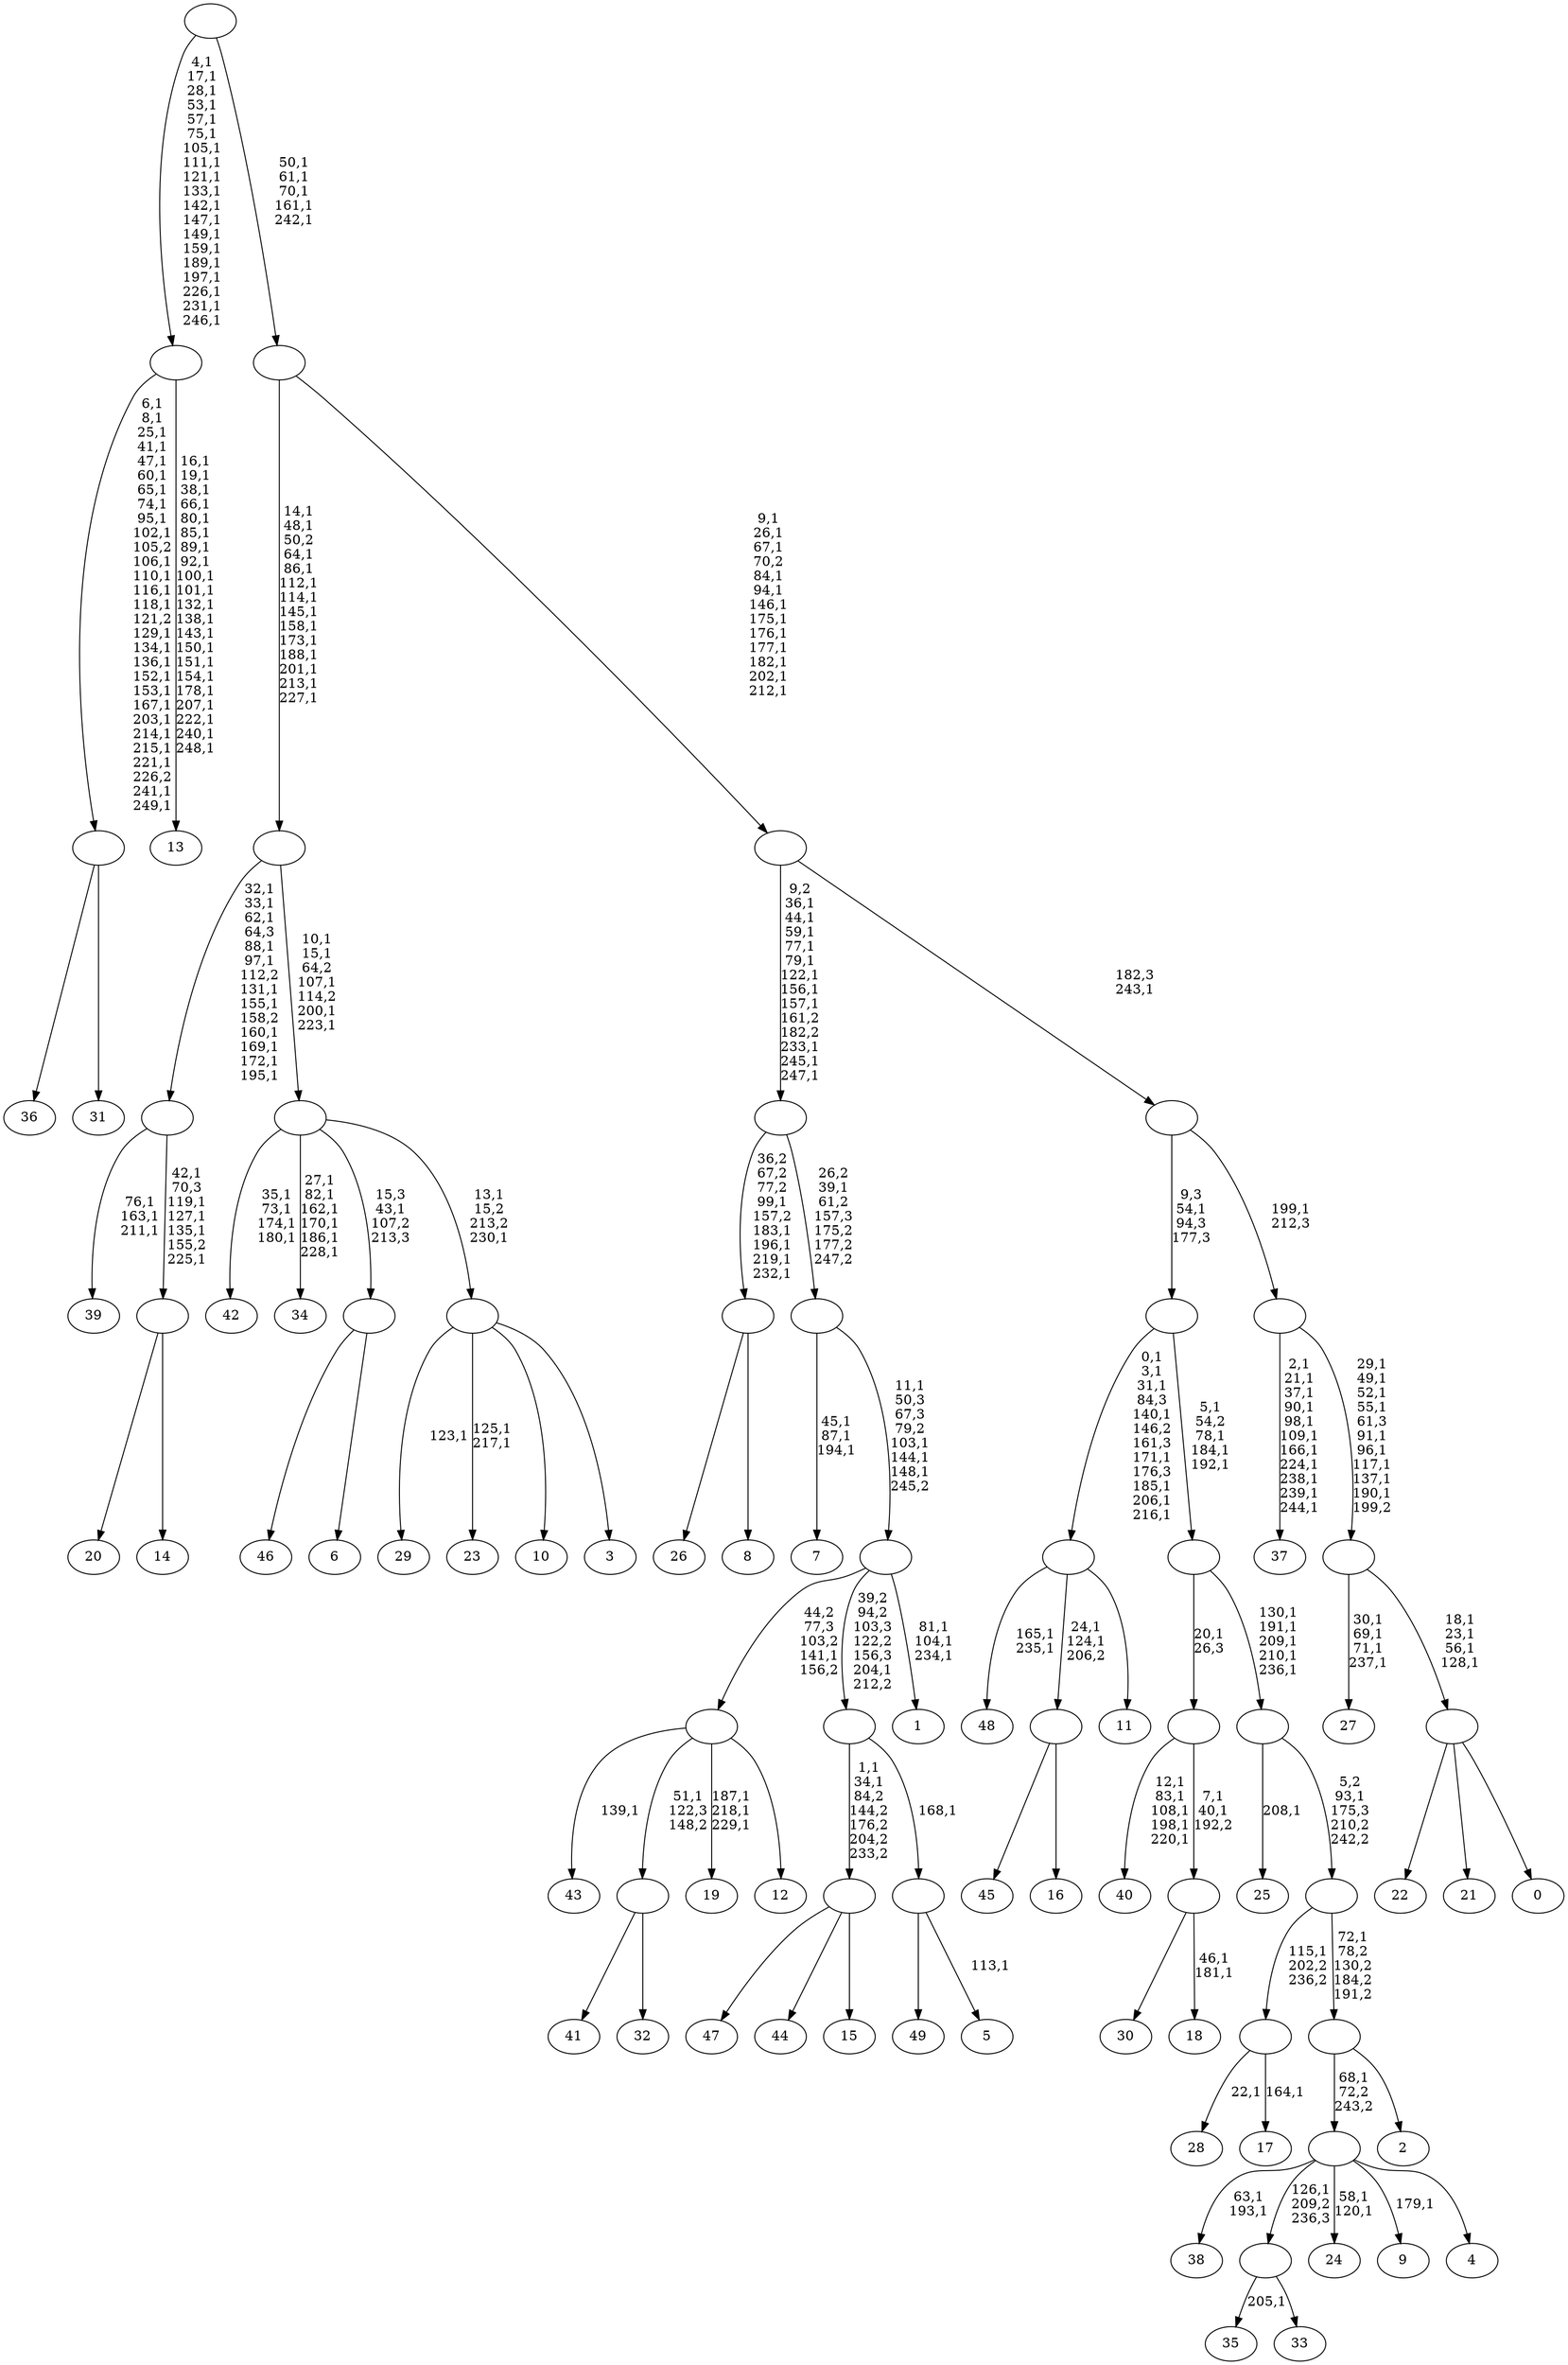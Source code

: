 digraph T {
	300 [label="49"]
	299 [label="48"]
	296 [label="47"]
	295 [label="46"]
	294 [label="45"]
	293 [label="44"]
	292 [label="43"]
	290 [label="42"]
	285 [label="41"]
	284 [label="40"]
	278 [label="39"]
	274 [label="38"]
	271 [label="37"]
	259 [label="36"]
	258 [label="35"]
	256 [label="34"]
	249 [label="33"]
	248 [label=""]
	247 [label="32"]
	246 [label=""]
	245 [label="31"]
	244 [label=""]
	218 [label="30"]
	217 [label="29"]
	215 [label="28"]
	213 [label="27"]
	208 [label="26"]
	207 [label="25"]
	205 [label="24"]
	202 [label="23"]
	199 [label="22"]
	198 [label="21"]
	197 [label="20"]
	196 [label="19"]
	192 [label="18"]
	189 [label=""]
	187 [label=""]
	186 [label="17"]
	184 [label=""]
	183 [label="16"]
	182 [label=""]
	180 [label="15"]
	179 [label=""]
	177 [label="14"]
	176 [label=""]
	171 [label=""]
	160 [label="13"]
	138 [label=""]
	119 [label="12"]
	118 [label=""]
	117 [label="11"]
	116 [label=""]
	108 [label="10"]
	107 [label="9"]
	105 [label="8"]
	104 [label=""]
	99 [label="7"]
	95 [label="6"]
	94 [label=""]
	93 [label="5"]
	91 [label=""]
	90 [label=""]
	89 [label="4"]
	88 [label=""]
	87 [label="3"]
	86 [label=""]
	84 [label=""]
	79 [label=""]
	66 [label="2"]
	65 [label=""]
	64 [label=""]
	63 [label=""]
	58 [label=""]
	54 [label=""]
	53 [label="1"]
	49 [label=""]
	45 [label=""]
	44 [label=""]
	33 [label="0"]
	32 [label=""]
	28 [label=""]
	19 [label=""]
	18 [label=""]
	17 [label=""]
	5 [label=""]
	0 [label=""]
	248 -> 258 [label="205,1"]
	248 -> 249 [label=""]
	246 -> 285 [label=""]
	246 -> 247 [label=""]
	244 -> 259 [label=""]
	244 -> 245 [label=""]
	189 -> 192 [label="46,1\n181,1"]
	189 -> 218 [label=""]
	187 -> 189 [label="7,1\n40,1\n192,2"]
	187 -> 284 [label="12,1\n83,1\n108,1\n198,1\n220,1"]
	184 -> 186 [label="164,1"]
	184 -> 215 [label="22,1"]
	182 -> 294 [label=""]
	182 -> 183 [label=""]
	179 -> 296 [label=""]
	179 -> 293 [label=""]
	179 -> 180 [label=""]
	176 -> 197 [label=""]
	176 -> 177 [label=""]
	171 -> 176 [label="42,1\n70,3\n119,1\n127,1\n135,1\n155,2\n225,1"]
	171 -> 278 [label="76,1\n163,1\n211,1"]
	138 -> 160 [label="16,1\n19,1\n38,1\n66,1\n80,1\n85,1\n89,1\n92,1\n100,1\n101,1\n132,1\n138,1\n143,1\n150,1\n151,1\n154,1\n178,1\n207,1\n222,1\n240,1\n248,1"]
	138 -> 244 [label="6,1\n8,1\n25,1\n41,1\n47,1\n60,1\n65,1\n74,1\n95,1\n102,1\n105,2\n106,1\n110,1\n116,1\n118,1\n121,2\n129,1\n134,1\n136,1\n152,1\n153,1\n167,1\n203,1\n214,1\n215,1\n221,1\n226,2\n241,1\n249,1"]
	118 -> 196 [label="187,1\n218,1\n229,1"]
	118 -> 292 [label="139,1"]
	118 -> 246 [label="51,1\n122,3\n148,2"]
	118 -> 119 [label=""]
	116 -> 182 [label="24,1\n124,1\n206,2"]
	116 -> 299 [label="165,1\n235,1"]
	116 -> 117 [label=""]
	104 -> 208 [label=""]
	104 -> 105 [label=""]
	94 -> 295 [label=""]
	94 -> 95 [label=""]
	91 -> 93 [label="113,1"]
	91 -> 300 [label=""]
	90 -> 179 [label="1,1\n34,1\n84,2\n144,2\n176,2\n204,2\n233,2"]
	90 -> 91 [label="168,1"]
	88 -> 107 [label="179,1"]
	88 -> 205 [label="58,1\n120,1"]
	88 -> 274 [label="63,1\n193,1"]
	88 -> 248 [label="126,1\n209,2\n236,3"]
	88 -> 89 [label=""]
	86 -> 202 [label="125,1\n217,1"]
	86 -> 217 [label="123,1"]
	86 -> 108 [label=""]
	86 -> 87 [label=""]
	84 -> 86 [label="13,1\n15,2\n213,2\n230,1"]
	84 -> 256 [label="27,1\n82,1\n162,1\n170,1\n186,1\n228,1"]
	84 -> 290 [label="35,1\n73,1\n174,1\n180,1"]
	84 -> 94 [label="15,3\n43,1\n107,2\n213,3"]
	79 -> 84 [label="10,1\n15,1\n64,2\n107,1\n114,2\n200,1\n223,1"]
	79 -> 171 [label="32,1\n33,1\n62,1\n64,3\n88,1\n97,1\n112,2\n131,1\n155,1\n158,2\n160,1\n169,1\n172,1\n195,1"]
	65 -> 88 [label="68,1\n72,2\n243,2"]
	65 -> 66 [label=""]
	64 -> 184 [label="115,1\n202,2\n236,2"]
	64 -> 65 [label="72,1\n78,2\n130,2\n184,2\n191,2"]
	63 -> 207 [label="208,1"]
	63 -> 64 [label="5,2\n93,1\n175,3\n210,2\n242,2"]
	58 -> 63 [label="130,1\n191,1\n209,1\n210,1\n236,1"]
	58 -> 187 [label="20,1\n26,3"]
	54 -> 58 [label="5,1\n54,2\n78,1\n184,1\n192,1"]
	54 -> 116 [label="0,1\n3,1\n31,1\n84,3\n140,1\n146,2\n161,3\n171,1\n176,3\n185,1\n206,1\n216,1"]
	49 -> 53 [label="81,1\n104,1\n234,1"]
	49 -> 118 [label="44,2\n77,3\n103,2\n141,1\n156,2"]
	49 -> 90 [label="39,2\n94,2\n103,3\n122,2\n156,3\n204,1\n212,2"]
	45 -> 49 [label="11,1\n50,3\n67,3\n79,2\n103,1\n144,1\n148,1\n245,2"]
	45 -> 99 [label="45,1\n87,1\n194,1"]
	44 -> 104 [label="36,2\n67,2\n77,2\n99,1\n157,2\n183,1\n196,1\n219,1\n232,1"]
	44 -> 45 [label="26,2\n39,1\n61,2\n157,3\n175,2\n177,2\n247,2"]
	32 -> 199 [label=""]
	32 -> 198 [label=""]
	32 -> 33 [label=""]
	28 -> 32 [label="18,1\n23,1\n56,1\n128,1"]
	28 -> 213 [label="30,1\n69,1\n71,1\n237,1"]
	19 -> 28 [label="29,1\n49,1\n52,1\n55,1\n61,3\n91,1\n96,1\n117,1\n137,1\n190,1\n199,2"]
	19 -> 271 [label="2,1\n21,1\n37,1\n90,1\n98,1\n109,1\n166,1\n224,1\n238,1\n239,1\n244,1"]
	18 -> 54 [label="9,3\n54,1\n94,3\n177,3"]
	18 -> 19 [label="199,1\n212,3"]
	17 -> 44 [label="9,2\n36,1\n44,1\n59,1\n77,1\n79,1\n122,1\n156,1\n157,1\n161,2\n182,2\n233,1\n245,1\n247,1"]
	17 -> 18 [label="182,3\n243,1"]
	5 -> 17 [label="9,1\n26,1\n67,1\n70,2\n84,1\n94,1\n146,1\n175,1\n176,1\n177,1\n182,1\n202,1\n212,1"]
	5 -> 79 [label="14,1\n48,1\n50,2\n64,1\n86,1\n112,1\n114,1\n145,1\n158,1\n173,1\n188,1\n201,1\n213,1\n227,1"]
	0 -> 5 [label="50,1\n61,1\n70,1\n161,1\n242,1"]
	0 -> 138 [label="4,1\n17,1\n28,1\n53,1\n57,1\n75,1\n105,1\n111,1\n121,1\n133,1\n142,1\n147,1\n149,1\n159,1\n189,1\n197,1\n226,1\n231,1\n246,1"]
}
